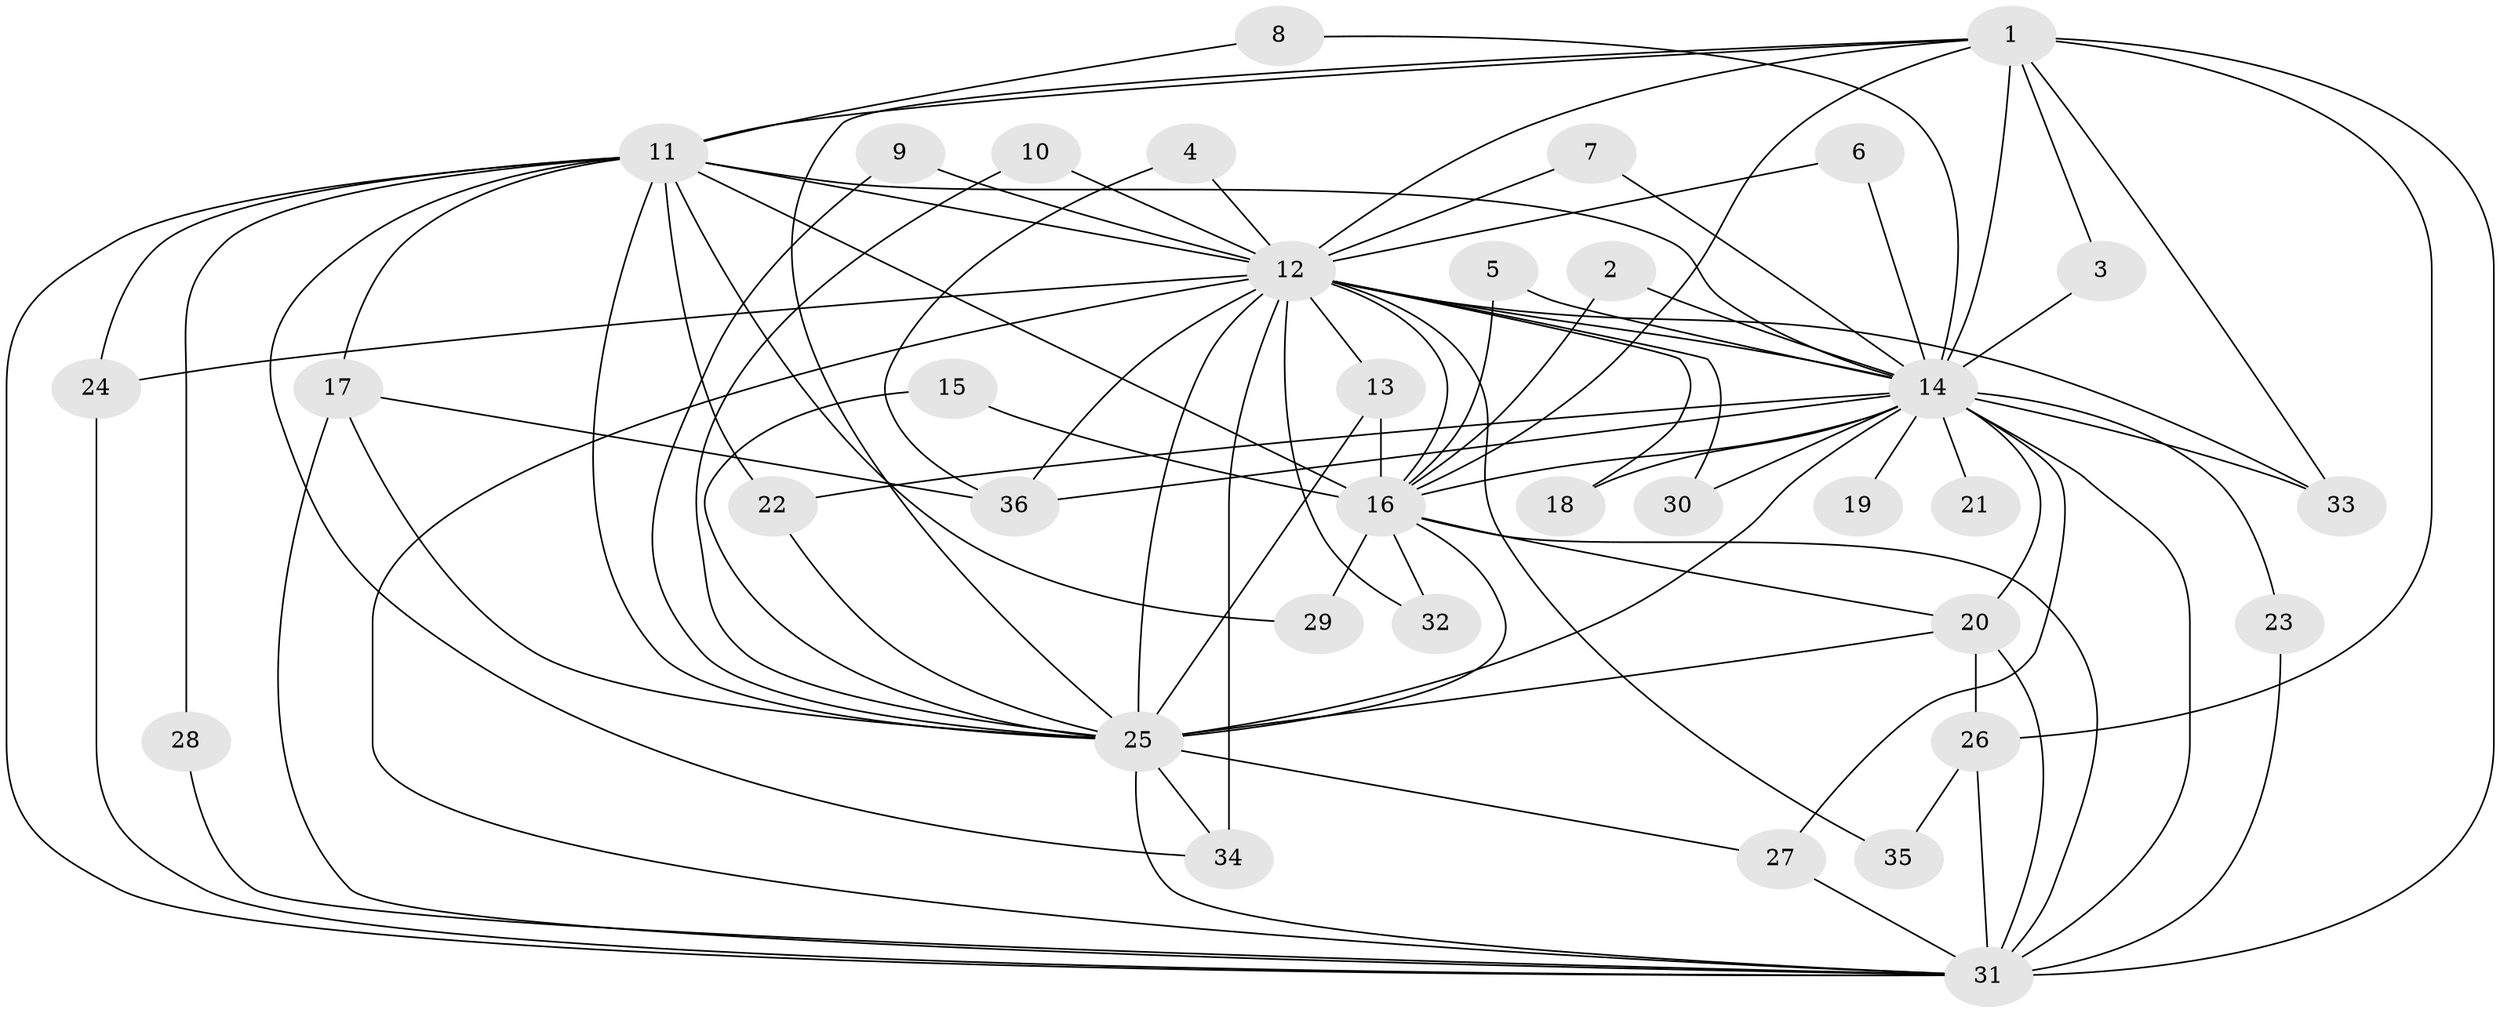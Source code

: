// original degree distribution, {15: 0.014084507042253521, 18: 0.014084507042253521, 17: 0.028169014084507043, 21: 0.028169014084507043, 12: 0.028169014084507043, 22: 0.014084507042253521, 28: 0.014084507042253521, 3: 0.30985915492957744, 2: 0.5070422535211268, 4: 0.028169014084507043, 5: 0.014084507042253521}
// Generated by graph-tools (version 1.1) at 2025/49/03/09/25 03:49:32]
// undirected, 36 vertices, 88 edges
graph export_dot {
graph [start="1"]
  node [color=gray90,style=filled];
  1;
  2;
  3;
  4;
  5;
  6;
  7;
  8;
  9;
  10;
  11;
  12;
  13;
  14;
  15;
  16;
  17;
  18;
  19;
  20;
  21;
  22;
  23;
  24;
  25;
  26;
  27;
  28;
  29;
  30;
  31;
  32;
  33;
  34;
  35;
  36;
  1 -- 3 [weight=1.0];
  1 -- 11 [weight=1.0];
  1 -- 12 [weight=2.0];
  1 -- 14 [weight=2.0];
  1 -- 16 [weight=1.0];
  1 -- 25 [weight=1.0];
  1 -- 26 [weight=1.0];
  1 -- 31 [weight=2.0];
  1 -- 33 [weight=1.0];
  2 -- 14 [weight=1.0];
  2 -- 16 [weight=1.0];
  3 -- 14 [weight=1.0];
  4 -- 12 [weight=1.0];
  4 -- 36 [weight=1.0];
  5 -- 14 [weight=1.0];
  5 -- 16 [weight=1.0];
  6 -- 12 [weight=2.0];
  6 -- 14 [weight=1.0];
  7 -- 12 [weight=1.0];
  7 -- 14 [weight=1.0];
  8 -- 11 [weight=1.0];
  8 -- 14 [weight=1.0];
  9 -- 12 [weight=1.0];
  9 -- 25 [weight=1.0];
  10 -- 12 [weight=1.0];
  10 -- 25 [weight=1.0];
  11 -- 12 [weight=2.0];
  11 -- 14 [weight=3.0];
  11 -- 16 [weight=1.0];
  11 -- 17 [weight=2.0];
  11 -- 22 [weight=1.0];
  11 -- 24 [weight=1.0];
  11 -- 25 [weight=1.0];
  11 -- 28 [weight=1.0];
  11 -- 29 [weight=1.0];
  11 -- 31 [weight=2.0];
  11 -- 34 [weight=1.0];
  12 -- 13 [weight=1.0];
  12 -- 14 [weight=4.0];
  12 -- 16 [weight=3.0];
  12 -- 18 [weight=1.0];
  12 -- 24 [weight=1.0];
  12 -- 25 [weight=2.0];
  12 -- 30 [weight=1.0];
  12 -- 31 [weight=4.0];
  12 -- 32 [weight=1.0];
  12 -- 33 [weight=1.0];
  12 -- 34 [weight=2.0];
  12 -- 35 [weight=1.0];
  12 -- 36 [weight=3.0];
  13 -- 16 [weight=1.0];
  13 -- 25 [weight=1.0];
  14 -- 16 [weight=2.0];
  14 -- 18 [weight=1.0];
  14 -- 19 [weight=2.0];
  14 -- 20 [weight=1.0];
  14 -- 21 [weight=2.0];
  14 -- 22 [weight=1.0];
  14 -- 23 [weight=1.0];
  14 -- 25 [weight=4.0];
  14 -- 27 [weight=1.0];
  14 -- 30 [weight=1.0];
  14 -- 31 [weight=4.0];
  14 -- 33 [weight=1.0];
  14 -- 36 [weight=1.0];
  15 -- 16 [weight=1.0];
  15 -- 25 [weight=1.0];
  16 -- 20 [weight=1.0];
  16 -- 25 [weight=2.0];
  16 -- 29 [weight=1.0];
  16 -- 31 [weight=2.0];
  16 -- 32 [weight=1.0];
  17 -- 25 [weight=1.0];
  17 -- 31 [weight=1.0];
  17 -- 36 [weight=1.0];
  20 -- 25 [weight=1.0];
  20 -- 26 [weight=1.0];
  20 -- 31 [weight=3.0];
  22 -- 25 [weight=1.0];
  23 -- 31 [weight=1.0];
  24 -- 31 [weight=1.0];
  25 -- 27 [weight=1.0];
  25 -- 31 [weight=2.0];
  25 -- 34 [weight=2.0];
  26 -- 31 [weight=1.0];
  26 -- 35 [weight=1.0];
  27 -- 31 [weight=1.0];
  28 -- 31 [weight=1.0];
}

